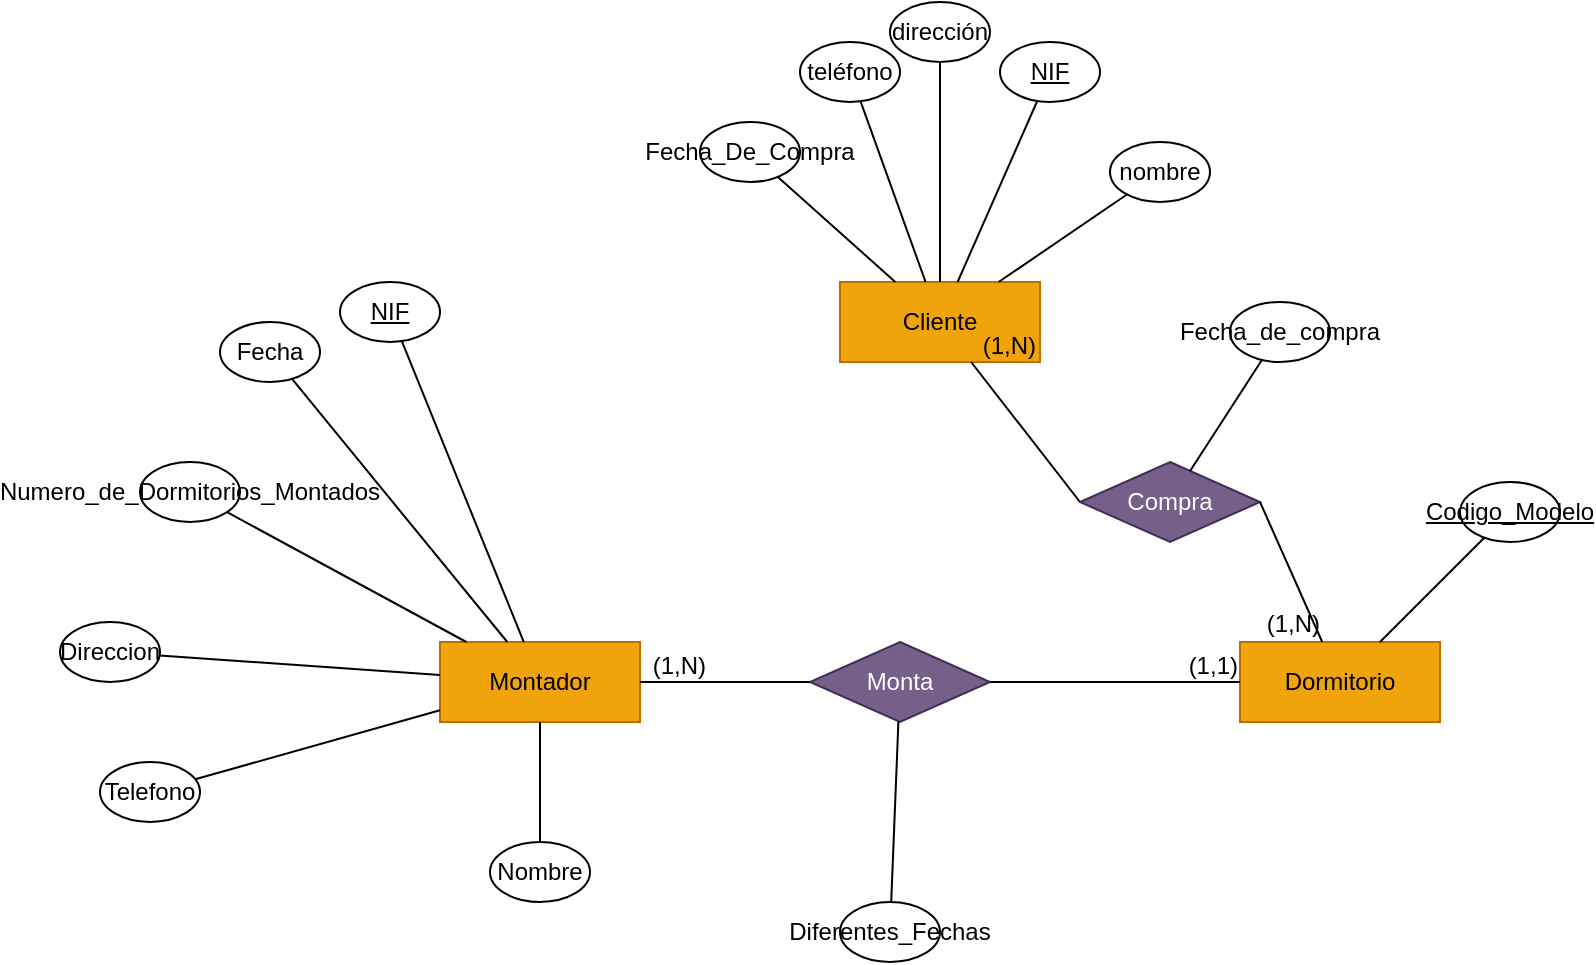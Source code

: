 <mxfile version="27.0.9">
  <diagram name="Página-1" id="LDHHi4Mo1AUp3jhJ5WnQ">
    <mxGraphModel dx="1185" dy="695" grid="1" gridSize="10" guides="1" tooltips="1" connect="1" arrows="1" fold="1" page="1" pageScale="1" pageWidth="1200" pageHeight="1600" math="0" shadow="0">
      <root>
        <mxCell id="0" />
        <mxCell id="1" parent="0" />
        <mxCell id="FxKsTc32eogd92blQFM0-1" value="Dormitorio" style="whiteSpace=wrap;html=1;align=center;fillColor=#f0a30a;strokeColor=#BD7000;fontColor=#000000;" parent="1" vertex="1">
          <mxGeometry x="620" y="340" width="100" height="40" as="geometry" />
        </mxCell>
        <mxCell id="FxKsTc32eogd92blQFM0-2" value="Montador" style="whiteSpace=wrap;html=1;align=center;fillColor=#f0a30a;strokeColor=#BD7000;fontColor=#000000;" parent="1" vertex="1">
          <mxGeometry x="220" y="340" width="100" height="40" as="geometry" />
        </mxCell>
        <mxCell id="FxKsTc32eogd92blQFM0-3" value="Cliente" style="whiteSpace=wrap;html=1;align=center;fillColor=#f0a30a;strokeColor=#BD7000;fontColor=#000000;" parent="1" vertex="1">
          <mxGeometry x="420" y="160" width="100" height="40" as="geometry" />
        </mxCell>
        <mxCell id="FxKsTc32eogd92blQFM0-4" value="" style="endArrow=none;html=1;rounded=0;" parent="1" source="FxKsTc32eogd92blQFM0-1" target="FxKsTc32eogd92blQFM0-5" edge="1">
          <mxGeometry relative="1" as="geometry">
            <mxPoint x="560" y="365" as="sourcePoint" />
            <mxPoint x="620" y="365" as="targetPoint" />
          </mxGeometry>
        </mxCell>
        <mxCell id="FxKsTc32eogd92blQFM0-5" value="&lt;u&gt;Codigo_Modelo&lt;/u&gt;" style="ellipse;whiteSpace=wrap;html=1;align=center;" parent="1" vertex="1">
          <mxGeometry x="730" y="260" width="50" height="30" as="geometry" />
        </mxCell>
        <mxCell id="FxKsTc32eogd92blQFM0-6" value="" style="endArrow=none;html=1;rounded=0;" parent="1" source="FxKsTc32eogd92blQFM0-2" target="FxKsTc32eogd92blQFM0-7" edge="1">
          <mxGeometry relative="1" as="geometry">
            <mxPoint x="220" y="255" as="sourcePoint" />
            <mxPoint x="280" y="255" as="targetPoint" />
          </mxGeometry>
        </mxCell>
        <mxCell id="FxKsTc32eogd92blQFM0-7" value="&lt;u&gt;NIF&lt;/u&gt;" style="ellipse;whiteSpace=wrap;html=1;align=center;" parent="1" vertex="1">
          <mxGeometry x="170" y="160" width="50" height="30" as="geometry" />
        </mxCell>
        <mxCell id="FxKsTc32eogd92blQFM0-12" value="" style="endArrow=none;html=1;rounded=0;" parent="1" source="FxKsTc32eogd92blQFM0-2" target="FxKsTc32eogd92blQFM0-13" edge="1">
          <mxGeometry relative="1" as="geometry">
            <mxPoint x="140" y="285" as="sourcePoint" />
            <mxPoint x="200" y="285" as="targetPoint" />
          </mxGeometry>
        </mxCell>
        <mxCell id="FxKsTc32eogd92blQFM0-13" value="Fecha" style="ellipse;whiteSpace=wrap;html=1;align=center;" parent="1" vertex="1">
          <mxGeometry x="110" y="180" width="50" height="30" as="geometry" />
        </mxCell>
        <mxCell id="FxKsTc32eogd92blQFM0-16" value="" style="endArrow=none;html=1;rounded=0;" parent="1" source="FxKsTc32eogd92blQFM0-2" target="FxKsTc32eogd92blQFM0-17" edge="1">
          <mxGeometry relative="1" as="geometry">
            <mxPoint x="335" y="395" as="sourcePoint" />
            <mxPoint x="395" y="395" as="targetPoint" />
          </mxGeometry>
        </mxCell>
        <mxCell id="FxKsTc32eogd92blQFM0-17" value="Telefono" style="ellipse;whiteSpace=wrap;html=1;align=center;" parent="1" vertex="1">
          <mxGeometry x="50" y="400" width="50" height="30" as="geometry" />
        </mxCell>
        <mxCell id="FxKsTc32eogd92blQFM0-18" value="" style="endArrow=none;html=1;rounded=0;" parent="1" source="FxKsTc32eogd92blQFM0-2" target="FxKsTc32eogd92blQFM0-19" edge="1">
          <mxGeometry relative="1" as="geometry">
            <mxPoint x="225" y="425" as="sourcePoint" />
            <mxPoint x="285" y="425" as="targetPoint" />
          </mxGeometry>
        </mxCell>
        <mxCell id="FxKsTc32eogd92blQFM0-19" value="Direccion" style="ellipse;whiteSpace=wrap;html=1;align=center;" parent="1" vertex="1">
          <mxGeometry x="30" y="330" width="50" height="30" as="geometry" />
        </mxCell>
        <mxCell id="FxKsTc32eogd92blQFM0-20" value="" style="endArrow=none;html=1;rounded=0;" parent="1" source="FxKsTc32eogd92blQFM0-2" target="FxKsTc32eogd92blQFM0-21" edge="1">
          <mxGeometry relative="1" as="geometry">
            <mxPoint x="110" y="405" as="sourcePoint" />
            <mxPoint x="170" y="405" as="targetPoint" />
          </mxGeometry>
        </mxCell>
        <mxCell id="FxKsTc32eogd92blQFM0-21" value="Numero_de_Dormitorios_Montados" style="ellipse;whiteSpace=wrap;html=1;align=center;" parent="1" vertex="1">
          <mxGeometry x="70" y="250" width="50" height="30" as="geometry" />
        </mxCell>
        <mxCell id="FxKsTc32eogd92blQFM0-23" value="" style="endArrow=none;html=1;rounded=0;" parent="1" source="FxKsTc32eogd92blQFM0-2" target="FxKsTc32eogd92blQFM0-24" edge="1">
          <mxGeometry relative="1" as="geometry">
            <mxPoint x="210" y="455" as="sourcePoint" />
            <mxPoint x="270" y="455" as="targetPoint" />
          </mxGeometry>
        </mxCell>
        <mxCell id="FxKsTc32eogd92blQFM0-24" value="Nombre" style="ellipse;whiteSpace=wrap;html=1;align=center;" parent="1" vertex="1">
          <mxGeometry x="245" y="440" width="50" height="30" as="geometry" />
        </mxCell>
        <mxCell id="FxKsTc32eogd92blQFM0-25" value="" style="endArrow=none;html=1;rounded=0;" parent="1" source="FxKsTc32eogd92blQFM0-3" target="FxKsTc32eogd92blQFM0-26" edge="1">
          <mxGeometry relative="1" as="geometry">
            <mxPoint x="410" y="55" as="sourcePoint" />
            <mxPoint x="470" y="55" as="targetPoint" />
          </mxGeometry>
        </mxCell>
        <mxCell id="FxKsTc32eogd92blQFM0-26" value="&lt;u&gt;NIF&lt;/u&gt;" style="ellipse;whiteSpace=wrap;html=1;align=center;" parent="1" vertex="1">
          <mxGeometry x="500" y="40" width="50" height="30" as="geometry" />
        </mxCell>
        <mxCell id="FxKsTc32eogd92blQFM0-27" value="" style="endArrow=none;html=1;rounded=0;" parent="1" source="FxKsTc32eogd92blQFM0-3" target="FxKsTc32eogd92blQFM0-28" edge="1">
          <mxGeometry relative="1" as="geometry">
            <mxPoint x="520" y="105" as="sourcePoint" />
            <mxPoint x="580" y="105" as="targetPoint" />
          </mxGeometry>
        </mxCell>
        <mxCell id="FxKsTc32eogd92blQFM0-28" value="nombre" style="ellipse;whiteSpace=wrap;html=1;align=center;" parent="1" vertex="1">
          <mxGeometry x="555" y="90" width="50" height="30" as="geometry" />
        </mxCell>
        <mxCell id="FxKsTc32eogd92blQFM0-29" value="" style="endArrow=none;html=1;rounded=0;" parent="1" source="FxKsTc32eogd92blQFM0-3" target="FxKsTc32eogd92blQFM0-30" edge="1">
          <mxGeometry relative="1" as="geometry">
            <mxPoint x="560" y="165" as="sourcePoint" />
            <mxPoint x="620" y="165" as="targetPoint" />
          </mxGeometry>
        </mxCell>
        <mxCell id="FxKsTc32eogd92blQFM0-30" value="dirección" style="ellipse;whiteSpace=wrap;html=1;align=center;" parent="1" vertex="1">
          <mxGeometry x="445" y="20" width="50" height="30" as="geometry" />
        </mxCell>
        <mxCell id="FxKsTc32eogd92blQFM0-31" value="" style="endArrow=none;html=1;rounded=0;" parent="1" source="FxKsTc32eogd92blQFM0-3" target="FxKsTc32eogd92blQFM0-32" edge="1">
          <mxGeometry relative="1" as="geometry">
            <mxPoint x="310" y="145" as="sourcePoint" />
            <mxPoint x="370" y="145" as="targetPoint" />
          </mxGeometry>
        </mxCell>
        <mxCell id="FxKsTc32eogd92blQFM0-32" value="teléfono" style="ellipse;whiteSpace=wrap;html=1;align=center;" parent="1" vertex="1">
          <mxGeometry x="400" y="40" width="50" height="30" as="geometry" />
        </mxCell>
        <mxCell id="FxKsTc32eogd92blQFM0-33" value="" style="endArrow=none;html=1;rounded=0;" parent="1" source="FxKsTc32eogd92blQFM0-3" target="FxKsTc32eogd92blQFM0-34" edge="1">
          <mxGeometry relative="1" as="geometry">
            <mxPoint x="390" y="190" as="sourcePoint" />
            <mxPoint x="510" y="195" as="targetPoint" />
          </mxGeometry>
        </mxCell>
        <mxCell id="FxKsTc32eogd92blQFM0-34" value="Fecha_De_Compra" style="ellipse;whiteSpace=wrap;html=1;align=center;" parent="1" vertex="1">
          <mxGeometry x="350" y="80" width="50" height="30" as="geometry" />
        </mxCell>
        <mxCell id="FxKsTc32eogd92blQFM0-35" value="Monta" style="shape=rhombus;perimeter=rhombusPerimeter;whiteSpace=wrap;html=1;align=center;fillColor=#76608a;fontColor=#ffffff;strokeColor=#432D57;" parent="1" vertex="1">
          <mxGeometry x="405" y="340" width="90" height="40" as="geometry" />
        </mxCell>
        <mxCell id="FxKsTc32eogd92blQFM0-36" value="" style="endArrow=none;html=1;rounded=0;exitX=0;exitY=0.5;exitDx=0;exitDy=0;" parent="1" source="FxKsTc32eogd92blQFM0-35" target="FxKsTc32eogd92blQFM0-2" edge="1">
          <mxGeometry relative="1" as="geometry">
            <mxPoint x="382" y="330" as="sourcePoint" />
            <mxPoint x="335" y="360" as="targetPoint" />
          </mxGeometry>
        </mxCell>
        <mxCell id="FxKsTc32eogd92blQFM0-37" value="(1,N)" style="resizable=0;html=1;whiteSpace=wrap;align=right;verticalAlign=bottom;" parent="FxKsTc32eogd92blQFM0-36" connectable="0" vertex="1">
          <mxGeometry x="1" relative="1" as="geometry">
            <mxPoint x="34" as="offset" />
          </mxGeometry>
        </mxCell>
        <mxCell id="FxKsTc32eogd92blQFM0-38" value="" style="endArrow=none;html=1;rounded=0;exitX=1;exitY=0.5;exitDx=0;exitDy=0;" parent="1" source="FxKsTc32eogd92blQFM0-35" target="FxKsTc32eogd92blQFM0-1" edge="1">
          <mxGeometry relative="1" as="geometry">
            <mxPoint x="382" y="330" as="sourcePoint" />
            <mxPoint x="555" y="360" as="targetPoint" />
          </mxGeometry>
        </mxCell>
        <mxCell id="FxKsTc32eogd92blQFM0-39" value="(1,1)" style="resizable=0;html=1;whiteSpace=wrap;align=right;verticalAlign=bottom;" parent="FxKsTc32eogd92blQFM0-38" connectable="0" vertex="1">
          <mxGeometry x="1" relative="1" as="geometry">
            <mxPoint as="offset" />
          </mxGeometry>
        </mxCell>
        <mxCell id="FxKsTc32eogd92blQFM0-40" value="" style="endArrow=none;html=1;rounded=0;" parent="1" source="FxKsTc32eogd92blQFM0-35" target="FxKsTc32eogd92blQFM0-41" edge="1">
          <mxGeometry relative="1" as="geometry">
            <mxPoint x="415" y="275" as="sourcePoint" />
            <mxPoint x="475" y="275" as="targetPoint" />
          </mxGeometry>
        </mxCell>
        <mxCell id="FxKsTc32eogd92blQFM0-41" value="Diferentes_Fechas" style="ellipse;whiteSpace=wrap;html=1;align=center;" parent="1" vertex="1">
          <mxGeometry x="420" y="470" width="50" height="30" as="geometry" />
        </mxCell>
        <mxCell id="FxKsTc32eogd92blQFM0-43" value="Compra" style="shape=rhombus;perimeter=rhombusPerimeter;whiteSpace=wrap;html=1;align=center;fillColor=#76608a;fontColor=#ffffff;strokeColor=#432D57;" parent="1" vertex="1">
          <mxGeometry x="540" y="250" width="90" height="40" as="geometry" />
        </mxCell>
        <mxCell id="FxKsTc32eogd92blQFM0-44" value="" style="endArrow=none;html=1;rounded=0;exitX=0;exitY=0.5;exitDx=0;exitDy=0;" parent="1" source="FxKsTc32eogd92blQFM0-43" target="FxKsTc32eogd92blQFM0-3" edge="1">
          <mxGeometry relative="1" as="geometry">
            <mxPoint x="517" y="240" as="sourcePoint" />
            <mxPoint x="470" y="270" as="targetPoint" />
          </mxGeometry>
        </mxCell>
        <mxCell id="FxKsTc32eogd92blQFM0-45" value="(1,N)" style="resizable=0;html=1;whiteSpace=wrap;align=right;verticalAlign=bottom;" parent="FxKsTc32eogd92blQFM0-44" connectable="0" vertex="1">
          <mxGeometry x="1" relative="1" as="geometry">
            <mxPoint x="34" as="offset" />
          </mxGeometry>
        </mxCell>
        <mxCell id="FxKsTc32eogd92blQFM0-46" value="" style="endArrow=none;html=1;rounded=0;exitX=1;exitY=0.5;exitDx=0;exitDy=0;" parent="1" source="FxKsTc32eogd92blQFM0-43" target="FxKsTc32eogd92blQFM0-1" edge="1">
          <mxGeometry relative="1" as="geometry">
            <mxPoint x="517" y="240" as="sourcePoint" />
            <mxPoint x="690" y="270" as="targetPoint" />
          </mxGeometry>
        </mxCell>
        <mxCell id="FxKsTc32eogd92blQFM0-47" value="(1,N)" style="resizable=0;html=1;whiteSpace=wrap;align=right;verticalAlign=bottom;" parent="FxKsTc32eogd92blQFM0-46" connectable="0" vertex="1">
          <mxGeometry x="1" relative="1" as="geometry">
            <mxPoint as="offset" />
          </mxGeometry>
        </mxCell>
        <mxCell id="JWiadQdkl7W9eYPXuERo-1" value="" style="endArrow=none;html=1;rounded=0;" edge="1" target="JWiadQdkl7W9eYPXuERo-2" parent="1" source="FxKsTc32eogd92blQFM0-43">
          <mxGeometry relative="1" as="geometry">
            <mxPoint x="580" y="195" as="sourcePoint" />
            <mxPoint x="640" y="195" as="targetPoint" />
          </mxGeometry>
        </mxCell>
        <mxCell id="JWiadQdkl7W9eYPXuERo-2" value="Fecha_de_compra" style="ellipse;whiteSpace=wrap;html=1;align=center;" vertex="1" parent="1">
          <mxGeometry x="615" y="170" width="50" height="30" as="geometry" />
        </mxCell>
      </root>
    </mxGraphModel>
  </diagram>
</mxfile>
